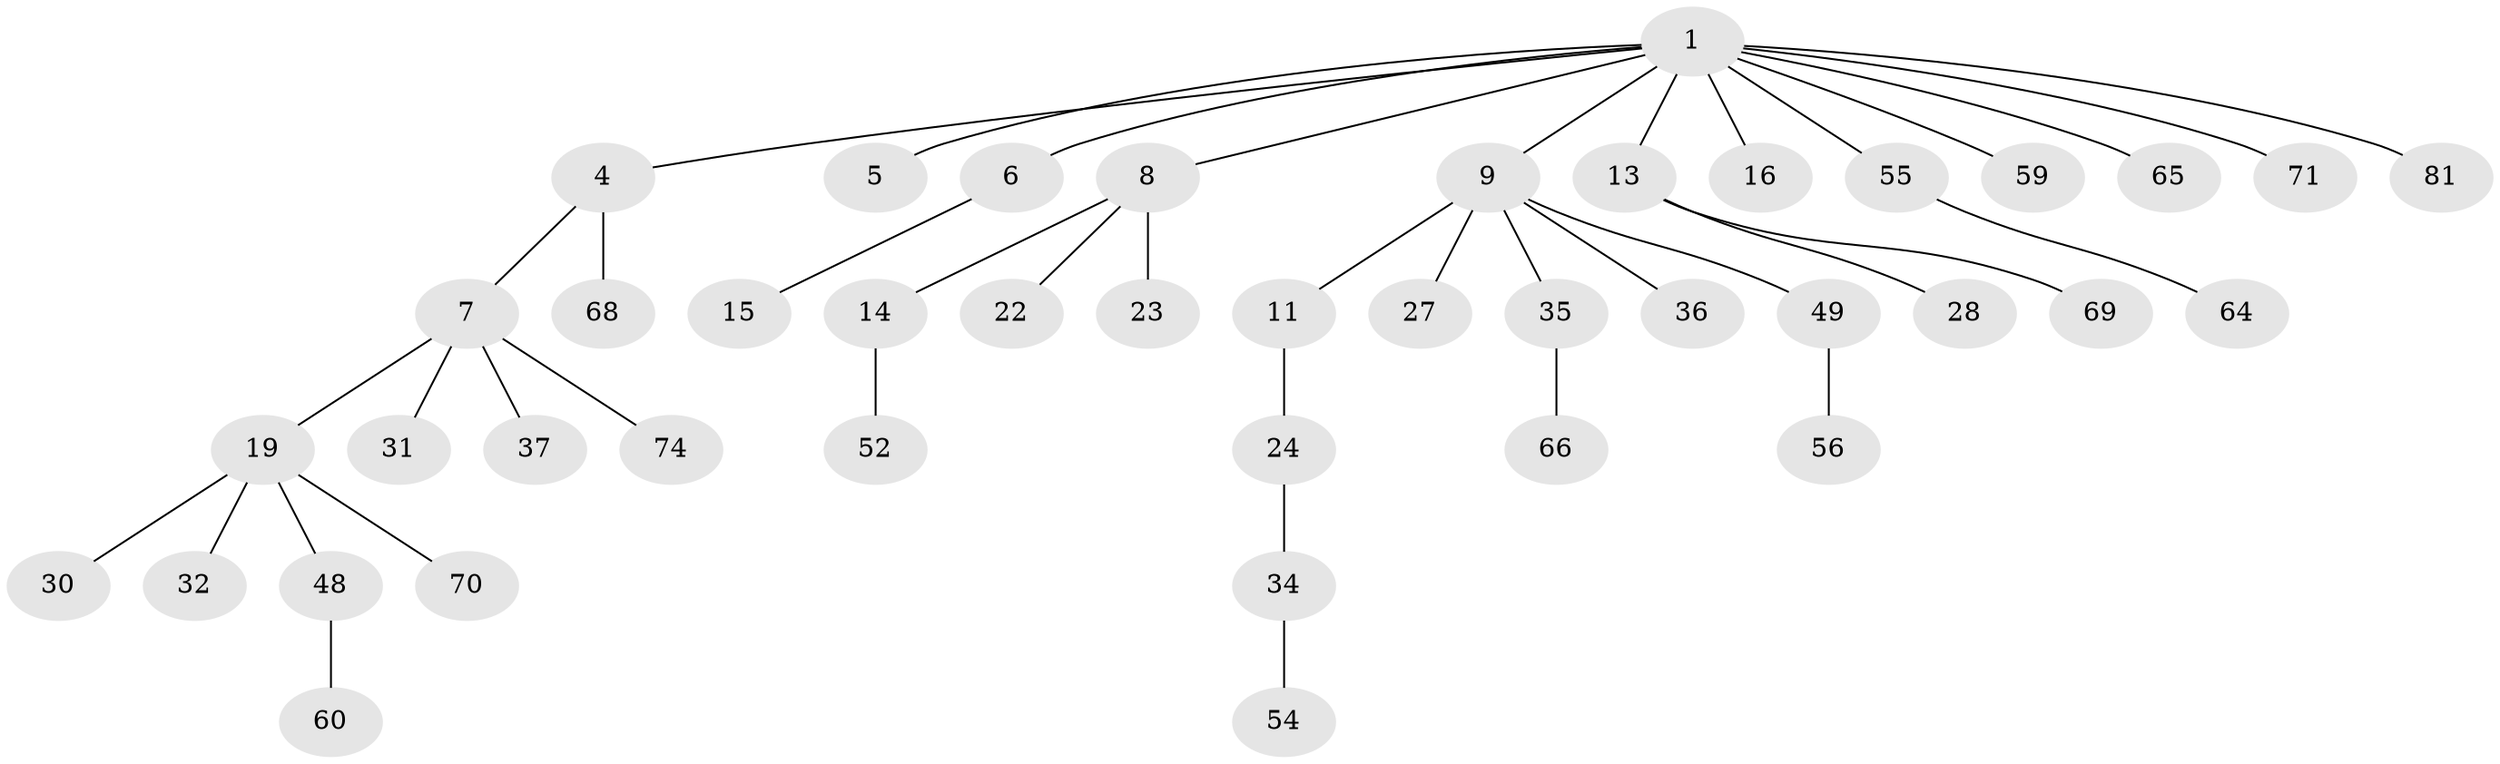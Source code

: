 // original degree distribution, {5: 0.058823529411764705, 6: 0.03529411764705882, 4: 0.047058823529411764, 1: 0.5176470588235295, 2: 0.25882352941176473, 3: 0.08235294117647059}
// Generated by graph-tools (version 1.1) at 2025/15/03/09/25 04:15:42]
// undirected, 42 vertices, 41 edges
graph export_dot {
graph [start="1"]
  node [color=gray90,style=filled];
  1 [super="+2+3"];
  4 [super="+46"];
  5;
  6 [super="+58+12+62"];
  7 [super="+53"];
  8;
  9 [super="+73+21+10"];
  11;
  13;
  14;
  15;
  16;
  19 [super="+40+57+25"];
  22;
  23 [super="+51"];
  24 [super="+26"];
  27 [super="+33"];
  28 [super="+38+61"];
  30;
  31;
  32 [super="+41"];
  34 [super="+43"];
  35;
  36;
  37 [super="+44"];
  48;
  49 [super="+83"];
  52;
  54 [super="+77"];
  55;
  56;
  59 [super="+63"];
  60;
  64 [super="+67"];
  65 [super="+76"];
  66;
  68;
  69;
  70;
  71 [super="+72"];
  74;
  81;
  1 -- 5;
  1 -- 55;
  1 -- 65;
  1 -- 81;
  1 -- 4;
  1 -- 6;
  1 -- 59;
  1 -- 13;
  1 -- 16;
  1 -- 71;
  1 -- 8;
  1 -- 9;
  4 -- 7;
  4 -- 68;
  6 -- 15;
  7 -- 19;
  7 -- 31;
  7 -- 37;
  7 -- 74;
  8 -- 14;
  8 -- 22;
  8 -- 23;
  9 -- 27;
  9 -- 49;
  9 -- 11;
  9 -- 35;
  9 -- 36;
  11 -- 24;
  13 -- 28;
  13 -- 69;
  14 -- 52;
  19 -- 48;
  19 -- 70;
  19 -- 32;
  19 -- 30;
  24 -- 34;
  34 -- 54;
  35 -- 66;
  48 -- 60;
  49 -- 56;
  55 -- 64;
}
